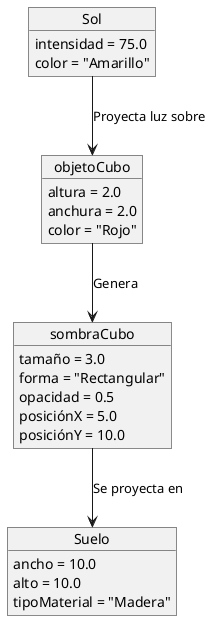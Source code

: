 @startuml
object Sol {
    intensidad = 75.0
    color = "Amarillo"
}

object objetoCubo {
    altura = 2.0
    anchura = 2.0
    color = "Rojo"
}

object sombraCubo {
    tamaño = 3.0
    forma = "Rectangular"
    opacidad = 0.5
    posiciónX = 5.0
    posiciónY = 10.0
}

object Suelo {
    ancho = 10.0
    alto = 10.0
    tipoMaterial = "Madera"
}

Sol --> objetoCubo : "Proyecta luz sobre"
objetoCubo --> sombraCubo : "Genera"
sombraCubo --> Suelo : "Se proyecta en"
@enduml
